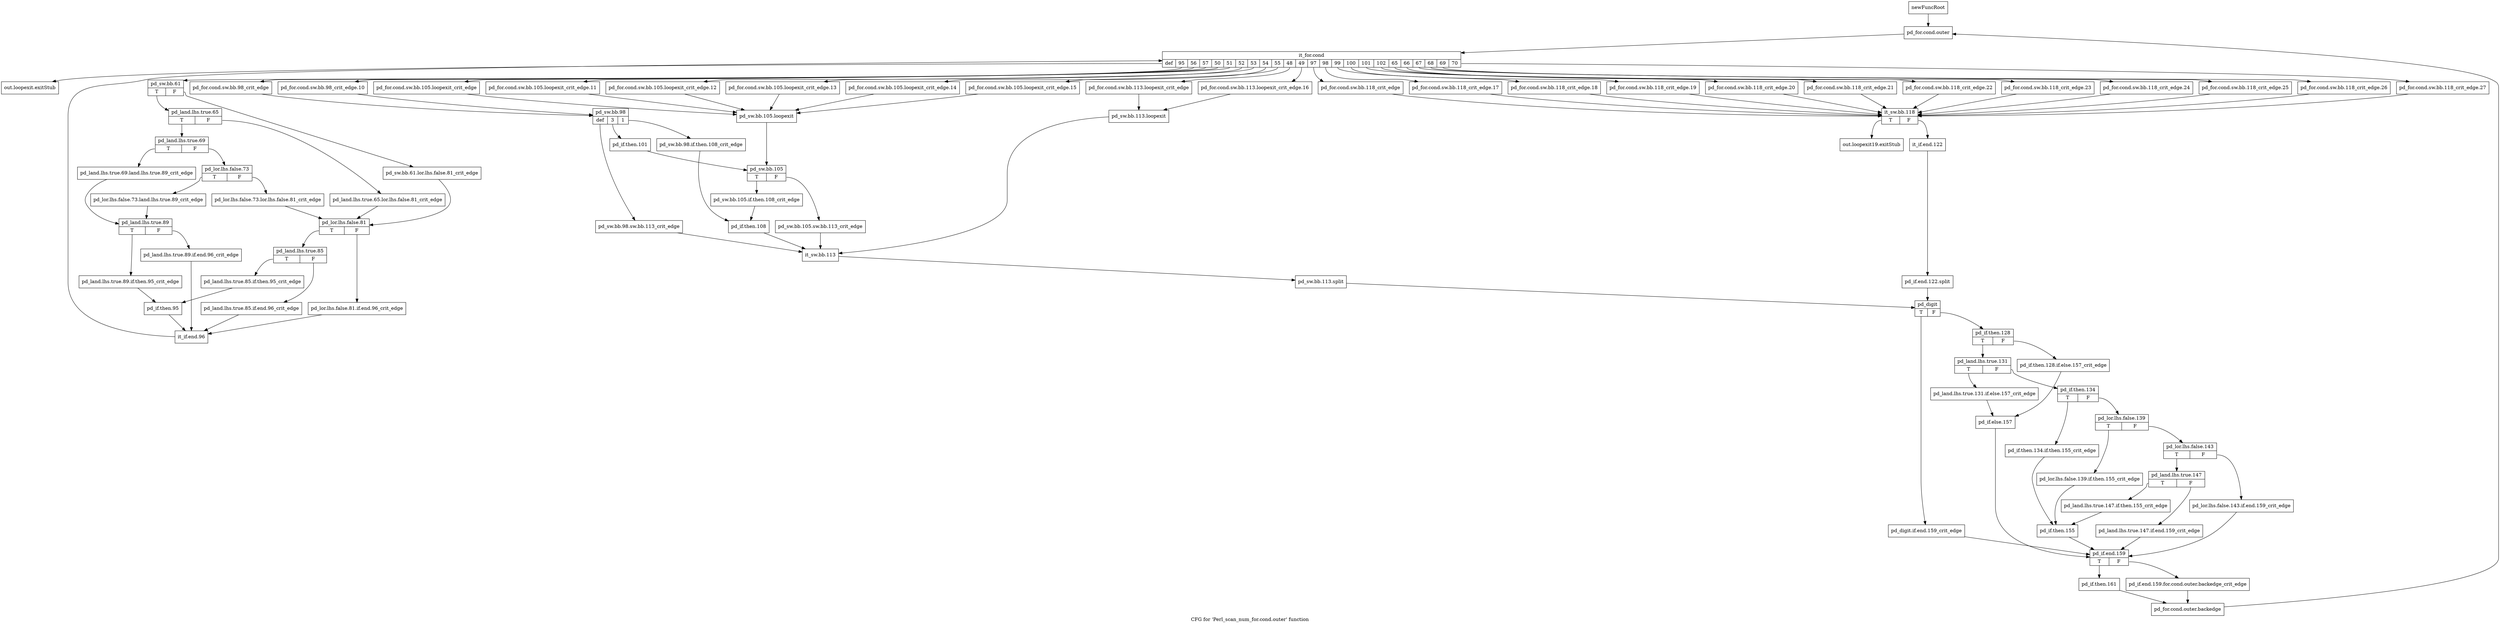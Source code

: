 digraph "CFG for 'Perl_scan_num_for.cond.outer' function" {
	label="CFG for 'Perl_scan_num_for.cond.outer' function";

	Node0x5596ef0 [shape=record,label="{newFuncRoot}"];
	Node0x5596ef0 -> Node0x5596fe0;
	Node0x5596f40 [shape=record,label="{out.loopexit.exitStub}"];
	Node0x5596f90 [shape=record,label="{out.loopexit19.exitStub}"];
	Node0x5596fe0 [shape=record,label="{pd_for.cond.outer}"];
	Node0x5596fe0 -> Node0x5597030;
	Node0x5597030 [shape=record,label="{it_for.cond|{<s0>def|<s1>95|<s2>56|<s3>57|<s4>50|<s5>51|<s6>52|<s7>53|<s8>54|<s9>55|<s10>48|<s11>49|<s12>97|<s13>98|<s14>99|<s15>100|<s16>101|<s17>102|<s18>65|<s19>66|<s20>67|<s21>68|<s22>69|<s23>70}}"];
	Node0x5597030:s0 -> Node0x5596f40;
	Node0x5597030:s1 -> Node0x567cd00;
	Node0x5597030:s2 -> Node0x567c350;
	Node0x5597030:s3 -> Node0x567c300;
	Node0x5597030:s4 -> Node0x567c260;
	Node0x5597030:s5 -> Node0x567c210;
	Node0x5597030:s6 -> Node0x567c1c0;
	Node0x5597030:s7 -> Node0x567c170;
	Node0x5597030:s8 -> Node0x567c120;
	Node0x5597030:s9 -> Node0x567c0d0;
	Node0x5597030:s10 -> Node0x567c030;
	Node0x5597030:s11 -> Node0x55974e0;
	Node0x5597030:s12 -> Node0x55973f0;
	Node0x5597030:s13 -> Node0x55973a0;
	Node0x5597030:s14 -> Node0x5597350;
	Node0x5597030:s15 -> Node0x5597300;
	Node0x5597030:s16 -> Node0x55972b0;
	Node0x5597030:s17 -> Node0x5597260;
	Node0x5597030:s18 -> Node0x5597210;
	Node0x5597030:s19 -> Node0x55971c0;
	Node0x5597030:s20 -> Node0x5597170;
	Node0x5597030:s21 -> Node0x5597120;
	Node0x5597030:s22 -> Node0x55970d0;
	Node0x5597030:s23 -> Node0x5597080;
	Node0x5597080 [shape=record,label="{pd_for.cond.sw.bb.118_crit_edge.27}"];
	Node0x5597080 -> Node0x5597440;
	Node0x55970d0 [shape=record,label="{pd_for.cond.sw.bb.118_crit_edge.26}"];
	Node0x55970d0 -> Node0x5597440;
	Node0x5597120 [shape=record,label="{pd_for.cond.sw.bb.118_crit_edge.25}"];
	Node0x5597120 -> Node0x5597440;
	Node0x5597170 [shape=record,label="{pd_for.cond.sw.bb.118_crit_edge.24}"];
	Node0x5597170 -> Node0x5597440;
	Node0x55971c0 [shape=record,label="{pd_for.cond.sw.bb.118_crit_edge.23}"];
	Node0x55971c0 -> Node0x5597440;
	Node0x5597210 [shape=record,label="{pd_for.cond.sw.bb.118_crit_edge.22}"];
	Node0x5597210 -> Node0x5597440;
	Node0x5597260 [shape=record,label="{pd_for.cond.sw.bb.118_crit_edge.21}"];
	Node0x5597260 -> Node0x5597440;
	Node0x55972b0 [shape=record,label="{pd_for.cond.sw.bb.118_crit_edge.20}"];
	Node0x55972b0 -> Node0x5597440;
	Node0x5597300 [shape=record,label="{pd_for.cond.sw.bb.118_crit_edge.19}"];
	Node0x5597300 -> Node0x5597440;
	Node0x5597350 [shape=record,label="{pd_for.cond.sw.bb.118_crit_edge.18}"];
	Node0x5597350 -> Node0x5597440;
	Node0x55973a0 [shape=record,label="{pd_for.cond.sw.bb.118_crit_edge.17}"];
	Node0x55973a0 -> Node0x5597440;
	Node0x55973f0 [shape=record,label="{pd_for.cond.sw.bb.118_crit_edge}"];
	Node0x55973f0 -> Node0x5597440;
	Node0x5597440 [shape=record,label="{it_sw.bb.118|{<s0>T|<s1>F}}"];
	Node0x5597440:s0 -> Node0x5596f90;
	Node0x5597440:s1 -> Node0x5597490;
	Node0x5597490 [shape=record,label="{it_if.end.122}"];
	Node0x5597490 -> Node0x6da9f00;
	Node0x6da9f00 [shape=record,label="{pd_if.end.122.split}"];
	Node0x6da9f00 -> Node0x567c670;
	Node0x55974e0 [shape=record,label="{pd_for.cond.sw.bb.113.loopexit_crit_edge.16}"];
	Node0x55974e0 -> Node0x567c080;
	Node0x567c030 [shape=record,label="{pd_for.cond.sw.bb.113.loopexit_crit_edge}"];
	Node0x567c030 -> Node0x567c080;
	Node0x567c080 [shape=record,label="{pd_sw.bb.113.loopexit}"];
	Node0x567c080 -> Node0x567c620;
	Node0x567c0d0 [shape=record,label="{pd_for.cond.sw.bb.105.loopexit_crit_edge.15}"];
	Node0x567c0d0 -> Node0x567c2b0;
	Node0x567c120 [shape=record,label="{pd_for.cond.sw.bb.105.loopexit_crit_edge.14}"];
	Node0x567c120 -> Node0x567c2b0;
	Node0x567c170 [shape=record,label="{pd_for.cond.sw.bb.105.loopexit_crit_edge.13}"];
	Node0x567c170 -> Node0x567c2b0;
	Node0x567c1c0 [shape=record,label="{pd_for.cond.sw.bb.105.loopexit_crit_edge.12}"];
	Node0x567c1c0 -> Node0x567c2b0;
	Node0x567c210 [shape=record,label="{pd_for.cond.sw.bb.105.loopexit_crit_edge.11}"];
	Node0x567c210 -> Node0x567c2b0;
	Node0x567c260 [shape=record,label="{pd_for.cond.sw.bb.105.loopexit_crit_edge}"];
	Node0x567c260 -> Node0x567c2b0;
	Node0x567c2b0 [shape=record,label="{pd_sw.bb.105.loopexit}"];
	Node0x567c2b0 -> Node0x567c490;
	Node0x567c300 [shape=record,label="{pd_for.cond.sw.bb.98_crit_edge.10}"];
	Node0x567c300 -> Node0x567c3a0;
	Node0x567c350 [shape=record,label="{pd_for.cond.sw.bb.98_crit_edge}"];
	Node0x567c350 -> Node0x567c3a0;
	Node0x567c3a0 [shape=record,label="{pd_sw.bb.98|{<s0>def|<s1>3|<s2>1}}"];
	Node0x567c3a0:s0 -> Node0x567c5d0;
	Node0x567c3a0:s1 -> Node0x567c440;
	Node0x567c3a0:s2 -> Node0x567c3f0;
	Node0x567c3f0 [shape=record,label="{pd_sw.bb.98.if.then.108_crit_edge}"];
	Node0x567c3f0 -> Node0x567c580;
	Node0x567c440 [shape=record,label="{pd_if.then.101}"];
	Node0x567c440 -> Node0x567c490;
	Node0x567c490 [shape=record,label="{pd_sw.bb.105|{<s0>T|<s1>F}}"];
	Node0x567c490:s0 -> Node0x567c530;
	Node0x567c490:s1 -> Node0x567c4e0;
	Node0x567c4e0 [shape=record,label="{pd_sw.bb.105.sw.bb.113_crit_edge}"];
	Node0x567c4e0 -> Node0x567c620;
	Node0x567c530 [shape=record,label="{pd_sw.bb.105.if.then.108_crit_edge}"];
	Node0x567c530 -> Node0x567c580;
	Node0x567c580 [shape=record,label="{pd_if.then.108}"];
	Node0x567c580 -> Node0x567c620;
	Node0x567c5d0 [shape=record,label="{pd_sw.bb.98.sw.bb.113_crit_edge}"];
	Node0x567c5d0 -> Node0x567c620;
	Node0x567c620 [shape=record,label="{it_sw.bb.113}"];
	Node0x567c620 -> Node0x6bb3e40;
	Node0x6bb3e40 [shape=record,label="{pd_sw.bb.113.split}"];
	Node0x6bb3e40 -> Node0x567c670;
	Node0x567c670 [shape=record,label="{pd_digit|{<s0>T|<s1>F}}"];
	Node0x567c670:s0 -> Node0x567cb70;
	Node0x567c670:s1 -> Node0x567c6c0;
	Node0x567c6c0 [shape=record,label="{pd_if.then.128|{<s0>T|<s1>F}}"];
	Node0x567c6c0:s0 -> Node0x567c760;
	Node0x567c6c0:s1 -> Node0x567c710;
	Node0x567c710 [shape=record,label="{pd_if.then.128.if.else.157_crit_edge}"];
	Node0x567c710 -> Node0x567cb20;
	Node0x567c760 [shape=record,label="{pd_land.lhs.true.131|{<s0>T|<s1>F}}"];
	Node0x567c760:s0 -> Node0x567cad0;
	Node0x567c760:s1 -> Node0x567c7b0;
	Node0x567c7b0 [shape=record,label="{pd_if.then.134|{<s0>T|<s1>F}}"];
	Node0x567c7b0:s0 -> Node0x567ca30;
	Node0x567c7b0:s1 -> Node0x567c800;
	Node0x567c800 [shape=record,label="{pd_lor.lhs.false.139|{<s0>T|<s1>F}}"];
	Node0x567c800:s0 -> Node0x567c9e0;
	Node0x567c800:s1 -> Node0x567c850;
	Node0x567c850 [shape=record,label="{pd_lor.lhs.false.143|{<s0>T|<s1>F}}"];
	Node0x567c850:s0 -> Node0x567c8f0;
	Node0x567c850:s1 -> Node0x567c8a0;
	Node0x567c8a0 [shape=record,label="{pd_lor.lhs.false.143.if.end.159_crit_edge}"];
	Node0x567c8a0 -> Node0x567cbc0;
	Node0x567c8f0 [shape=record,label="{pd_land.lhs.true.147|{<s0>T|<s1>F}}"];
	Node0x567c8f0:s0 -> Node0x567c990;
	Node0x567c8f0:s1 -> Node0x567c940;
	Node0x567c940 [shape=record,label="{pd_land.lhs.true.147.if.end.159_crit_edge}"];
	Node0x567c940 -> Node0x567cbc0;
	Node0x567c990 [shape=record,label="{pd_land.lhs.true.147.if.then.155_crit_edge}"];
	Node0x567c990 -> Node0x567ca80;
	Node0x567c9e0 [shape=record,label="{pd_lor.lhs.false.139.if.then.155_crit_edge}"];
	Node0x567c9e0 -> Node0x567ca80;
	Node0x567ca30 [shape=record,label="{pd_if.then.134.if.then.155_crit_edge}"];
	Node0x567ca30 -> Node0x567ca80;
	Node0x567ca80 [shape=record,label="{pd_if.then.155}"];
	Node0x567ca80 -> Node0x567cbc0;
	Node0x567cad0 [shape=record,label="{pd_land.lhs.true.131.if.else.157_crit_edge}"];
	Node0x567cad0 -> Node0x567cb20;
	Node0x567cb20 [shape=record,label="{pd_if.else.157}"];
	Node0x567cb20 -> Node0x567cbc0;
	Node0x567cb70 [shape=record,label="{pd_digit.if.end.159_crit_edge}"];
	Node0x567cb70 -> Node0x567cbc0;
	Node0x567cbc0 [shape=record,label="{pd_if.end.159|{<s0>T|<s1>F}}"];
	Node0x567cbc0:s0 -> Node0x567cc60;
	Node0x567cbc0:s1 -> Node0x567cc10;
	Node0x567cc10 [shape=record,label="{pd_if.end.159.for.cond.outer.backedge_crit_edge}"];
	Node0x567cc10 -> Node0x567ccb0;
	Node0x567cc60 [shape=record,label="{pd_if.then.161}"];
	Node0x567cc60 -> Node0x567ccb0;
	Node0x567ccb0 [shape=record,label="{pd_for.cond.outer.backedge}"];
	Node0x567ccb0 -> Node0x5596fe0;
	Node0x567cd00 [shape=record,label="{pd_sw.bb.61|{<s0>T|<s1>F}}"];
	Node0x567cd00:s0 -> Node0x567cda0;
	Node0x567cd00:s1 -> Node0x567cd50;
	Node0x567cd50 [shape=record,label="{pd_sw.bb.61.lor.lhs.false.81_crit_edge}"];
	Node0x567cd50 -> Node0x567cf30;
	Node0x567cda0 [shape=record,label="{pd_land.lhs.true.65|{<s0>T|<s1>F}}"];
	Node0x567cda0:s0 -> Node0x567ce40;
	Node0x567cda0:s1 -> Node0x567cdf0;
	Node0x567cdf0 [shape=record,label="{pd_land.lhs.true.65.lor.lhs.false.81_crit_edge}"];
	Node0x567cdf0 -> Node0x567cf30;
	Node0x567ce40 [shape=record,label="{pd_land.lhs.true.69|{<s0>T|<s1>F}}"];
	Node0x567ce40:s0 -> Node0x567d110;
	Node0x567ce40:s1 -> Node0x567ce90;
	Node0x567ce90 [shape=record,label="{pd_lor.lhs.false.73|{<s0>T|<s1>F}}"];
	Node0x567ce90:s0 -> Node0x567d0c0;
	Node0x567ce90:s1 -> Node0x567cee0;
	Node0x567cee0 [shape=record,label="{pd_lor.lhs.false.73.lor.lhs.false.81_crit_edge}"];
	Node0x567cee0 -> Node0x567cf30;
	Node0x567cf30 [shape=record,label="{pd_lor.lhs.false.81|{<s0>T|<s1>F}}"];
	Node0x567cf30:s0 -> Node0x567cfd0;
	Node0x567cf30:s1 -> Node0x567cf80;
	Node0x567cf80 [shape=record,label="{pd_lor.lhs.false.81.if.end.96_crit_edge}"];
	Node0x567cf80 -> Node0x567d2a0;
	Node0x567cfd0 [shape=record,label="{pd_land.lhs.true.85|{<s0>T|<s1>F}}"];
	Node0x567cfd0:s0 -> Node0x567d070;
	Node0x567cfd0:s1 -> Node0x567d020;
	Node0x567d020 [shape=record,label="{pd_land.lhs.true.85.if.end.96_crit_edge}"];
	Node0x567d020 -> Node0x567d2a0;
	Node0x567d070 [shape=record,label="{pd_land.lhs.true.85.if.then.95_crit_edge}"];
	Node0x567d070 -> Node0x567d250;
	Node0x567d0c0 [shape=record,label="{pd_lor.lhs.false.73.land.lhs.true.89_crit_edge}"];
	Node0x567d0c0 -> Node0x567d160;
	Node0x567d110 [shape=record,label="{pd_land.lhs.true.69.land.lhs.true.89_crit_edge}"];
	Node0x567d110 -> Node0x567d160;
	Node0x567d160 [shape=record,label="{pd_land.lhs.true.89|{<s0>T|<s1>F}}"];
	Node0x567d160:s0 -> Node0x567d200;
	Node0x567d160:s1 -> Node0x567d1b0;
	Node0x567d1b0 [shape=record,label="{pd_land.lhs.true.89.if.end.96_crit_edge}"];
	Node0x567d1b0 -> Node0x567d2a0;
	Node0x567d200 [shape=record,label="{pd_land.lhs.true.89.if.then.95_crit_edge}"];
	Node0x567d200 -> Node0x567d250;
	Node0x567d250 [shape=record,label="{pd_if.then.95}"];
	Node0x567d250 -> Node0x567d2a0;
	Node0x567d2a0 [shape=record,label="{it_if.end.96}"];
	Node0x567d2a0 -> Node0x5597030;
}
